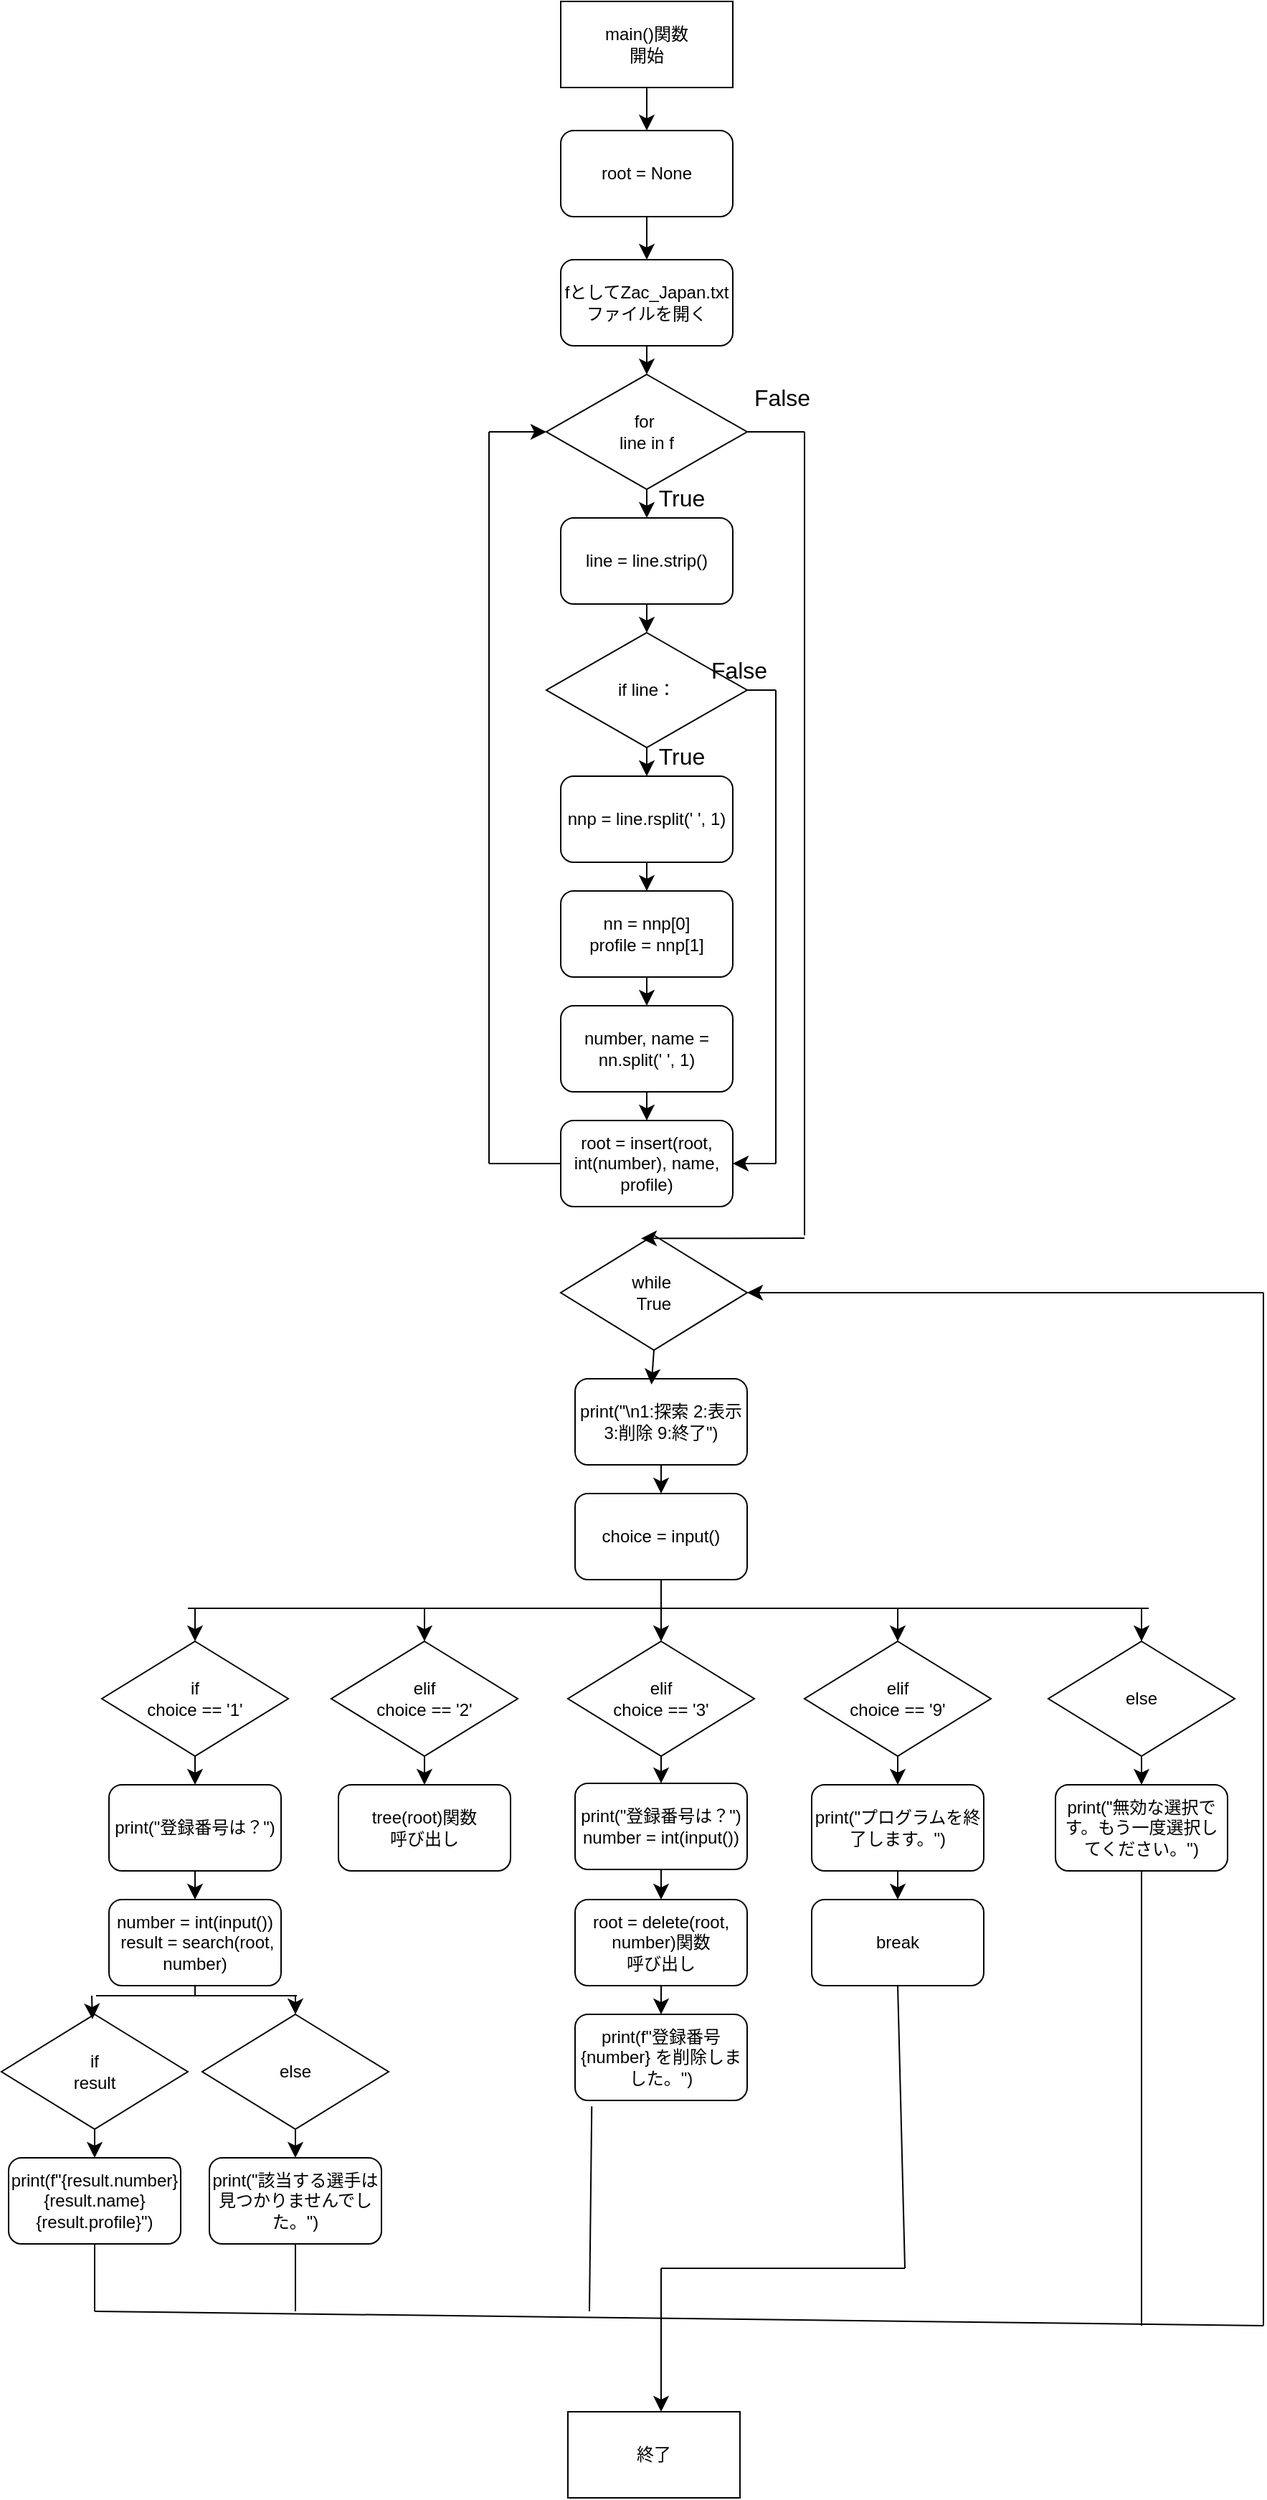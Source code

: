 <mxfile version="24.7.1" type="onedrive">
  <diagram name="ページ1" id="luPTfVIqRHt5aYT3YMR-">
    <mxGraphModel grid="1" page="0" gridSize="10" guides="1" tooltips="1" connect="1" arrows="1" fold="1" pageScale="1" pageWidth="827" pageHeight="1169" math="0" shadow="0">
      <root>
        <mxCell id="0" />
        <mxCell id="1" parent="0" />
        <mxCell id="ysh2dZmAzOo2GhFwSXoA-35" style="edgeStyle=none;curved=1;rounded=0;orthogonalLoop=1;jettySize=auto;html=1;exitX=0.5;exitY=1;exitDx=0;exitDy=0;entryX=0.5;entryY=0;entryDx=0;entryDy=0;fontSize=12;startSize=8;endSize=8;" edge="1" parent="1" source="ysh2dZmAzOo2GhFwSXoA-1" target="ysh2dZmAzOo2GhFwSXoA-2">
          <mxGeometry relative="1" as="geometry" />
        </mxCell>
        <mxCell id="ysh2dZmAzOo2GhFwSXoA-1" value="main()関数&lt;div&gt;開始&lt;/div&gt;" style="rounded=0;whiteSpace=wrap;html=1;" vertex="1" parent="1">
          <mxGeometry y="-80" width="120" height="60" as="geometry" />
        </mxCell>
        <mxCell id="ysh2dZmAzOo2GhFwSXoA-36" style="edgeStyle=none;curved=1;rounded=0;orthogonalLoop=1;jettySize=auto;html=1;exitX=0.5;exitY=1;exitDx=0;exitDy=0;entryX=0.5;entryY=0;entryDx=0;entryDy=0;fontSize=12;startSize=8;endSize=8;" edge="1" parent="1" source="ysh2dZmAzOo2GhFwSXoA-2" target="ysh2dZmAzOo2GhFwSXoA-3">
          <mxGeometry relative="1" as="geometry" />
        </mxCell>
        <mxCell id="ysh2dZmAzOo2GhFwSXoA-2" value="root = None" style="rounded=1;whiteSpace=wrap;html=1;" vertex="1" parent="1">
          <mxGeometry y="10" width="120" height="60" as="geometry" />
        </mxCell>
        <mxCell id="ysh2dZmAzOo2GhFwSXoA-37" style="edgeStyle=none;curved=1;rounded=0;orthogonalLoop=1;jettySize=auto;html=1;exitX=0.5;exitY=1;exitDx=0;exitDy=0;entryX=0.5;entryY=0;entryDx=0;entryDy=0;fontSize=12;startSize=8;endSize=8;" edge="1" parent="1" source="ysh2dZmAzOo2GhFwSXoA-3" target="ysh2dZmAzOo2GhFwSXoA-6">
          <mxGeometry relative="1" as="geometry" />
        </mxCell>
        <mxCell id="ysh2dZmAzOo2GhFwSXoA-3" value="fとしてZac_Japan.txtファイルを開く" style="rounded=1;whiteSpace=wrap;html=1;" vertex="1" parent="1">
          <mxGeometry y="100" width="120" height="60" as="geometry" />
        </mxCell>
        <mxCell id="ysh2dZmAzOo2GhFwSXoA-39" style="edgeStyle=none;curved=1;rounded=0;orthogonalLoop=1;jettySize=auto;html=1;exitX=0.5;exitY=1;exitDx=0;exitDy=0;fontSize=12;startSize=8;endSize=8;" edge="1" parent="1" source="ysh2dZmAzOo2GhFwSXoA-4" target="ysh2dZmAzOo2GhFwSXoA-8">
          <mxGeometry relative="1" as="geometry" />
        </mxCell>
        <mxCell id="ysh2dZmAzOo2GhFwSXoA-4" value="line = line.strip()" style="rounded=1;whiteSpace=wrap;html=1;" vertex="1" parent="1">
          <mxGeometry y="280" width="120" height="60" as="geometry" />
        </mxCell>
        <mxCell id="ysh2dZmAzOo2GhFwSXoA-38" style="edgeStyle=none;curved=1;rounded=0;orthogonalLoop=1;jettySize=auto;html=1;exitX=0.5;exitY=1;exitDx=0;exitDy=0;entryX=0.5;entryY=0;entryDx=0;entryDy=0;fontSize=12;startSize=8;endSize=8;" edge="1" parent="1" source="ysh2dZmAzOo2GhFwSXoA-6" target="ysh2dZmAzOo2GhFwSXoA-4">
          <mxGeometry relative="1" as="geometry" />
        </mxCell>
        <mxCell id="ysh2dZmAzOo2GhFwSXoA-6" value="for&amp;nbsp;&lt;div&gt;line in f&lt;/div&gt;" style="rhombus;whiteSpace=wrap;html=1;" vertex="1" parent="1">
          <mxGeometry x="-10" y="180" width="140" height="80" as="geometry" />
        </mxCell>
        <mxCell id="ysh2dZmAzOo2GhFwSXoA-40" style="edgeStyle=none;curved=1;rounded=0;orthogonalLoop=1;jettySize=auto;html=1;exitX=0.5;exitY=1;exitDx=0;exitDy=0;fontSize=12;startSize=8;endSize=8;" edge="1" parent="1" source="ysh2dZmAzOo2GhFwSXoA-8" target="ysh2dZmAzOo2GhFwSXoA-9">
          <mxGeometry relative="1" as="geometry" />
        </mxCell>
        <mxCell id="ysh2dZmAzOo2GhFwSXoA-8" value="if line：" style="rhombus;whiteSpace=wrap;html=1;" vertex="1" parent="1">
          <mxGeometry x="-10" y="360" width="140" height="80" as="geometry" />
        </mxCell>
        <mxCell id="ysh2dZmAzOo2GhFwSXoA-41" style="edgeStyle=none;curved=1;rounded=0;orthogonalLoop=1;jettySize=auto;html=1;exitX=0.5;exitY=1;exitDx=0;exitDy=0;entryX=0.5;entryY=0;entryDx=0;entryDy=0;fontSize=12;startSize=8;endSize=8;" edge="1" parent="1" source="ysh2dZmAzOo2GhFwSXoA-9" target="ysh2dZmAzOo2GhFwSXoA-10">
          <mxGeometry relative="1" as="geometry" />
        </mxCell>
        <mxCell id="ysh2dZmAzOo2GhFwSXoA-9" value="nnp = line.rsplit(&#39; &#39;, 1)" style="rounded=1;whiteSpace=wrap;html=1;" vertex="1" parent="1">
          <mxGeometry y="460" width="120" height="60" as="geometry" />
        </mxCell>
        <mxCell id="ysh2dZmAzOo2GhFwSXoA-42" style="edgeStyle=none;curved=1;rounded=0;orthogonalLoop=1;jettySize=auto;html=1;exitX=0.5;exitY=1;exitDx=0;exitDy=0;fontSize=12;startSize=8;endSize=8;" edge="1" parent="1" source="ysh2dZmAzOo2GhFwSXoA-10" target="ysh2dZmAzOo2GhFwSXoA-11">
          <mxGeometry relative="1" as="geometry" />
        </mxCell>
        <mxCell id="ysh2dZmAzOo2GhFwSXoA-10" value="nn = nnp[0]&lt;div&gt;profile = nnp[1]&lt;br&gt;&lt;/div&gt;" style="rounded=1;whiteSpace=wrap;html=1;" vertex="1" parent="1">
          <mxGeometry y="540" width="120" height="60" as="geometry" />
        </mxCell>
        <mxCell id="ysh2dZmAzOo2GhFwSXoA-43" style="edgeStyle=none;curved=1;rounded=0;orthogonalLoop=1;jettySize=auto;html=1;exitX=0.5;exitY=1;exitDx=0;exitDy=0;entryX=0.5;entryY=0;entryDx=0;entryDy=0;fontSize=12;startSize=8;endSize=8;" edge="1" parent="1" source="ysh2dZmAzOo2GhFwSXoA-11" target="ysh2dZmAzOo2GhFwSXoA-12">
          <mxGeometry relative="1" as="geometry" />
        </mxCell>
        <mxCell id="ysh2dZmAzOo2GhFwSXoA-11" value="number, name = nn.split(&#39; &#39;, 1)" style="rounded=1;whiteSpace=wrap;html=1;" vertex="1" parent="1">
          <mxGeometry y="620" width="120" height="60" as="geometry" />
        </mxCell>
        <mxCell id="ysh2dZmAzOo2GhFwSXoA-12" value="root = insert(root, int(number), name, profile)" style="rounded=1;whiteSpace=wrap;html=1;" vertex="1" parent="1">
          <mxGeometry y="700" width="120" height="60" as="geometry" />
        </mxCell>
        <mxCell id="ysh2dZmAzOo2GhFwSXoA-13" value="while&amp;nbsp;&lt;div&gt;True&lt;/div&gt;" style="rhombus;whiteSpace=wrap;html=1;" vertex="1" parent="1">
          <mxGeometry y="780" width="130" height="80" as="geometry" />
        </mxCell>
        <mxCell id="ysh2dZmAzOo2GhFwSXoA-58" style="edgeStyle=none;curved=1;rounded=0;orthogonalLoop=1;jettySize=auto;html=1;exitX=0.5;exitY=1;exitDx=0;exitDy=0;entryX=0.5;entryY=0;entryDx=0;entryDy=0;fontSize=12;startSize=8;endSize=8;" edge="1" parent="1" source="ysh2dZmAzOo2GhFwSXoA-14" target="ysh2dZmAzOo2GhFwSXoA-15">
          <mxGeometry relative="1" as="geometry" />
        </mxCell>
        <mxCell id="ysh2dZmAzOo2GhFwSXoA-14" value="print(&quot;\n1:探索 2:表示 3:削除 9:終了&quot;)" style="rounded=1;whiteSpace=wrap;html=1;" vertex="1" parent="1">
          <mxGeometry x="10" y="880" width="120" height="60" as="geometry" />
        </mxCell>
        <mxCell id="ysh2dZmAzOo2GhFwSXoA-60" style="edgeStyle=none;curved=1;rounded=0;orthogonalLoop=1;jettySize=auto;html=1;exitX=0.5;exitY=1;exitDx=0;exitDy=0;fontSize=12;startSize=8;endSize=8;" edge="1" parent="1" source="ysh2dZmAzOo2GhFwSXoA-15" target="ysh2dZmAzOo2GhFwSXoA-20">
          <mxGeometry relative="1" as="geometry" />
        </mxCell>
        <mxCell id="ysh2dZmAzOo2GhFwSXoA-15" value="choice = input()" style="rounded=1;whiteSpace=wrap;html=1;" vertex="1" parent="1">
          <mxGeometry x="10" y="960" width="120" height="60" as="geometry" />
        </mxCell>
        <mxCell id="ysh2dZmAzOo2GhFwSXoA-72" style="edgeStyle=none;curved=1;rounded=0;orthogonalLoop=1;jettySize=auto;html=1;exitX=0.5;exitY=1;exitDx=0;exitDy=0;entryX=0.5;entryY=0;entryDx=0;entryDy=0;fontSize=12;startSize=8;endSize=8;" edge="1" parent="1" source="ysh2dZmAzOo2GhFwSXoA-16" target="ysh2dZmAzOo2GhFwSXoA-28">
          <mxGeometry relative="1" as="geometry" />
        </mxCell>
        <mxCell id="ysh2dZmAzOo2GhFwSXoA-16" value="elif&lt;div&gt;choice == &#39;2&#39;&lt;br&gt;&lt;/div&gt;" style="rhombus;whiteSpace=wrap;html=1;" vertex="1" parent="1">
          <mxGeometry x="-160" y="1063" width="130" height="80" as="geometry" />
        </mxCell>
        <mxCell id="ysh2dZmAzOo2GhFwSXoA-73" style="edgeStyle=none;curved=1;rounded=0;orthogonalLoop=1;jettySize=auto;html=1;exitX=0.5;exitY=1;exitDx=0;exitDy=0;entryX=0.5;entryY=0;entryDx=0;entryDy=0;fontSize=12;startSize=8;endSize=8;" edge="1" parent="1" source="ysh2dZmAzOo2GhFwSXoA-17" target="ysh2dZmAzOo2GhFwSXoA-21">
          <mxGeometry relative="1" as="geometry" />
        </mxCell>
        <mxCell id="ysh2dZmAzOo2GhFwSXoA-17" value="if&lt;div&gt;choice == &#39;1&#39;&lt;br&gt;&lt;/div&gt;" style="rhombus;whiteSpace=wrap;html=1;" vertex="1" parent="1">
          <mxGeometry x="-320" y="1063" width="130" height="80" as="geometry" />
        </mxCell>
        <mxCell id="ysh2dZmAzOo2GhFwSXoA-66" style="edgeStyle=none;curved=1;rounded=0;orthogonalLoop=1;jettySize=auto;html=1;exitX=0.5;exitY=1;exitDx=0;exitDy=0;fontSize=12;startSize=8;endSize=8;" edge="1" parent="1" source="ysh2dZmAzOo2GhFwSXoA-18" target="ysh2dZmAzOo2GhFwSXoA-34">
          <mxGeometry relative="1" as="geometry" />
        </mxCell>
        <mxCell id="ysh2dZmAzOo2GhFwSXoA-18" value="else" style="rhombus;whiteSpace=wrap;html=1;" vertex="1" parent="1">
          <mxGeometry x="340" y="1063" width="130" height="80" as="geometry" />
        </mxCell>
        <mxCell id="ysh2dZmAzOo2GhFwSXoA-67" style="edgeStyle=none;curved=1;rounded=0;orthogonalLoop=1;jettySize=auto;html=1;exitX=0.5;exitY=1;exitDx=0;exitDy=0;entryX=0.5;entryY=0;entryDx=0;entryDy=0;fontSize=12;startSize=8;endSize=8;" edge="1" parent="1" source="ysh2dZmAzOo2GhFwSXoA-19" target="ysh2dZmAzOo2GhFwSXoA-32">
          <mxGeometry relative="1" as="geometry" />
        </mxCell>
        <mxCell id="ysh2dZmAzOo2GhFwSXoA-19" value="elif&lt;div&gt;choice == &#39;9&#39;&lt;br&gt;&lt;/div&gt;" style="rhombus;whiteSpace=wrap;html=1;" vertex="1" parent="1">
          <mxGeometry x="170" y="1063" width="130" height="80" as="geometry" />
        </mxCell>
        <mxCell id="ysh2dZmAzOo2GhFwSXoA-69" style="edgeStyle=none;curved=1;rounded=0;orthogonalLoop=1;jettySize=auto;html=1;exitX=0.5;exitY=1;exitDx=0;exitDy=0;fontSize=12;startSize=8;endSize=8;" edge="1" parent="1" source="ysh2dZmAzOo2GhFwSXoA-20" target="ysh2dZmAzOo2GhFwSXoA-29">
          <mxGeometry relative="1" as="geometry" />
        </mxCell>
        <mxCell id="ysh2dZmAzOo2GhFwSXoA-20" value="elif&lt;div&gt;choice == &#39;3&#39;&lt;br&gt;&lt;/div&gt;" style="rhombus;whiteSpace=wrap;html=1;" vertex="1" parent="1">
          <mxGeometry x="5" y="1063" width="130" height="80" as="geometry" />
        </mxCell>
        <mxCell id="ysh2dZmAzOo2GhFwSXoA-74" style="edgeStyle=none;curved=1;rounded=0;orthogonalLoop=1;jettySize=auto;html=1;exitX=0.5;exitY=1;exitDx=0;exitDy=0;entryX=0.5;entryY=0;entryDx=0;entryDy=0;fontSize=12;startSize=8;endSize=8;" edge="1" parent="1" source="ysh2dZmAzOo2GhFwSXoA-21" target="ysh2dZmAzOo2GhFwSXoA-22">
          <mxGeometry relative="1" as="geometry" />
        </mxCell>
        <mxCell id="ysh2dZmAzOo2GhFwSXoA-21" value="print(&quot;登録番号は？&quot;)" style="rounded=1;whiteSpace=wrap;html=1;" vertex="1" parent="1">
          <mxGeometry x="-315" y="1163" width="120" height="60" as="geometry" />
        </mxCell>
        <mxCell id="ysh2dZmAzOo2GhFwSXoA-22" value="&lt;div&gt;number = int(input())&lt;/div&gt;&lt;div&gt;&amp;nbsp;result = search(root, number)&lt;/div&gt;" style="rounded=1;whiteSpace=wrap;html=1;" vertex="1" parent="1">
          <mxGeometry x="-315" y="1243" width="120" height="60" as="geometry" />
        </mxCell>
        <mxCell id="ysh2dZmAzOo2GhFwSXoA-80" style="edgeStyle=none;curved=1;rounded=0;orthogonalLoop=1;jettySize=auto;html=1;exitX=0.5;exitY=1;exitDx=0;exitDy=0;entryX=0.5;entryY=0;entryDx=0;entryDy=0;fontSize=12;startSize=8;endSize=8;" edge="1" parent="1" source="ysh2dZmAzOo2GhFwSXoA-24" target="ysh2dZmAzOo2GhFwSXoA-27">
          <mxGeometry relative="1" as="geometry" />
        </mxCell>
        <mxCell id="ysh2dZmAzOo2GhFwSXoA-24" value="&lt;div&gt;else&lt;/div&gt;" style="rhombus;whiteSpace=wrap;html=1;" vertex="1" parent="1">
          <mxGeometry x="-250" y="1323" width="130" height="80" as="geometry" />
        </mxCell>
        <mxCell id="ysh2dZmAzOo2GhFwSXoA-25" value="if&lt;div&gt;result&lt;/div&gt;" style="rhombus;whiteSpace=wrap;html=1;" vertex="1" parent="1">
          <mxGeometry x="-390" y="1323" width="130" height="80" as="geometry" />
        </mxCell>
        <mxCell id="ysh2dZmAzOo2GhFwSXoA-26" value="print(f&quot;{result.number} {result.name} {result.profile}&quot;)" style="rounded=1;whiteSpace=wrap;html=1;" vertex="1" parent="1">
          <mxGeometry x="-385" y="1423" width="120" height="60" as="geometry" />
        </mxCell>
        <mxCell id="ysh2dZmAzOo2GhFwSXoA-27" value="print(&quot;該当する選手は見つかりませんでした。&quot;)" style="rounded=1;whiteSpace=wrap;html=1;" vertex="1" parent="1">
          <mxGeometry x="-245" y="1423" width="120" height="60" as="geometry" />
        </mxCell>
        <mxCell id="ysh2dZmAzOo2GhFwSXoA-28" value="tree(root)関数&lt;div&gt;呼び出し&lt;/div&gt;" style="rounded=1;whiteSpace=wrap;html=1;" vertex="1" parent="1">
          <mxGeometry x="-155" y="1163" width="120" height="60" as="geometry" />
        </mxCell>
        <mxCell id="ysh2dZmAzOo2GhFwSXoA-70" style="edgeStyle=none;curved=1;rounded=0;orthogonalLoop=1;jettySize=auto;html=1;exitX=0.5;exitY=1;exitDx=0;exitDy=0;entryX=0.5;entryY=0;entryDx=0;entryDy=0;fontSize=12;startSize=8;endSize=8;" edge="1" parent="1" source="ysh2dZmAzOo2GhFwSXoA-29" target="ysh2dZmAzOo2GhFwSXoA-30">
          <mxGeometry relative="1" as="geometry" />
        </mxCell>
        <mxCell id="ysh2dZmAzOo2GhFwSXoA-29" value="&lt;div&gt;print(&quot;登録番号は？&quot;)&lt;/div&gt;&lt;div&gt;number = int(input())&lt;/div&gt;" style="rounded=1;whiteSpace=wrap;html=1;" vertex="1" parent="1">
          <mxGeometry x="10" y="1162" width="120" height="60" as="geometry" />
        </mxCell>
        <mxCell id="ysh2dZmAzOo2GhFwSXoA-71" style="edgeStyle=none;curved=1;rounded=0;orthogonalLoop=1;jettySize=auto;html=1;exitX=0.5;exitY=1;exitDx=0;exitDy=0;entryX=0.5;entryY=0;entryDx=0;entryDy=0;fontSize=12;startSize=8;endSize=8;" edge="1" parent="1" source="ysh2dZmAzOo2GhFwSXoA-30" target="ysh2dZmAzOo2GhFwSXoA-31">
          <mxGeometry relative="1" as="geometry" />
        </mxCell>
        <mxCell id="ysh2dZmAzOo2GhFwSXoA-30" value="root = delete(root, number)関数&lt;div&gt;呼び出し&lt;/div&gt;" style="rounded=1;whiteSpace=wrap;html=1;" vertex="1" parent="1">
          <mxGeometry x="10" y="1243" width="120" height="60" as="geometry" />
        </mxCell>
        <mxCell id="ysh2dZmAzOo2GhFwSXoA-31" value="print(f&quot;登録番号 {number} を削除しました。&quot;)" style="rounded=1;whiteSpace=wrap;html=1;" vertex="1" parent="1">
          <mxGeometry x="10" y="1323" width="120" height="60" as="geometry" />
        </mxCell>
        <mxCell id="ysh2dZmAzOo2GhFwSXoA-68" style="edgeStyle=none;curved=1;rounded=0;orthogonalLoop=1;jettySize=auto;html=1;exitX=0.5;exitY=1;exitDx=0;exitDy=0;entryX=0.5;entryY=0;entryDx=0;entryDy=0;fontSize=12;startSize=8;endSize=8;" edge="1" parent="1" source="ysh2dZmAzOo2GhFwSXoA-32" target="ysh2dZmAzOo2GhFwSXoA-33">
          <mxGeometry relative="1" as="geometry" />
        </mxCell>
        <mxCell id="ysh2dZmAzOo2GhFwSXoA-32" value="print(&quot;プログラムを終了します。&quot;)" style="rounded=1;whiteSpace=wrap;html=1;" vertex="1" parent="1">
          <mxGeometry x="175" y="1163" width="120" height="60" as="geometry" />
        </mxCell>
        <mxCell id="ysh2dZmAzOo2GhFwSXoA-33" value="break" style="rounded=1;whiteSpace=wrap;html=1;" vertex="1" parent="1">
          <mxGeometry x="175" y="1243" width="120" height="60" as="geometry" />
        </mxCell>
        <mxCell id="ysh2dZmAzOo2GhFwSXoA-34" value="print(&quot;無効な選択です。もう一度選択してください。&quot;)" style="rounded=1;whiteSpace=wrap;html=1;" vertex="1" parent="1">
          <mxGeometry x="345" y="1163" width="120" height="60" as="geometry" />
        </mxCell>
        <mxCell id="ysh2dZmAzOo2GhFwSXoA-44" value="" style="endArrow=none;html=1;rounded=0;fontSize=12;startSize=8;endSize=8;curved=1;exitX=0;exitY=0.5;exitDx=0;exitDy=0;" edge="1" parent="1" source="ysh2dZmAzOo2GhFwSXoA-12">
          <mxGeometry width="50" height="50" relative="1" as="geometry">
            <mxPoint x="-40" y="470" as="sourcePoint" />
            <mxPoint x="-50" y="730" as="targetPoint" />
          </mxGeometry>
        </mxCell>
        <mxCell id="ysh2dZmAzOo2GhFwSXoA-45" value="" style="endArrow=none;html=1;rounded=0;fontSize=12;startSize=8;endSize=8;curved=1;" edge="1" parent="1">
          <mxGeometry width="50" height="50" relative="1" as="geometry">
            <mxPoint x="-50" y="730" as="sourcePoint" />
            <mxPoint x="-50" y="220" as="targetPoint" />
          </mxGeometry>
        </mxCell>
        <mxCell id="ysh2dZmAzOo2GhFwSXoA-46" value="" style="endArrow=classic;html=1;rounded=0;fontSize=12;startSize=8;endSize=8;curved=1;entryX=0;entryY=0.5;entryDx=0;entryDy=0;" edge="1" parent="1" target="ysh2dZmAzOo2GhFwSXoA-6">
          <mxGeometry width="50" height="50" relative="1" as="geometry">
            <mxPoint x="-50" y="220" as="sourcePoint" />
            <mxPoint x="10" y="420" as="targetPoint" />
          </mxGeometry>
        </mxCell>
        <mxCell id="ysh2dZmAzOo2GhFwSXoA-47" value="" style="endArrow=none;html=1;rounded=0;fontSize=12;startSize=8;endSize=8;curved=1;entryX=1;entryY=0.5;entryDx=0;entryDy=0;" edge="1" parent="1" target="ysh2dZmAzOo2GhFwSXoA-6">
          <mxGeometry width="50" height="50" relative="1" as="geometry">
            <mxPoint x="170" y="220" as="sourcePoint" />
            <mxPoint x="30" y="550" as="targetPoint" />
          </mxGeometry>
        </mxCell>
        <mxCell id="ysh2dZmAzOo2GhFwSXoA-48" value="" style="endArrow=none;html=1;rounded=0;fontSize=12;startSize=8;endSize=8;curved=1;" edge="1" parent="1">
          <mxGeometry width="50" height="50" relative="1" as="geometry">
            <mxPoint x="170" y="780" as="sourcePoint" />
            <mxPoint x="170" y="220" as="targetPoint" />
          </mxGeometry>
        </mxCell>
        <mxCell id="ysh2dZmAzOo2GhFwSXoA-49" value="" style="endArrow=classic;html=1;rounded=0;fontSize=12;startSize=8;endSize=8;curved=1;entryX=0.431;entryY=0.027;entryDx=0;entryDy=0;entryPerimeter=0;" edge="1" parent="1" target="ysh2dZmAzOo2GhFwSXoA-13">
          <mxGeometry width="50" height="50" relative="1" as="geometry">
            <mxPoint x="170" y="782" as="sourcePoint" />
            <mxPoint x="30" y="550" as="targetPoint" />
          </mxGeometry>
        </mxCell>
        <mxCell id="ysh2dZmAzOo2GhFwSXoA-50" value="" style="endArrow=none;html=1;rounded=0;fontSize=12;startSize=8;endSize=8;curved=1;entryX=1;entryY=0.5;entryDx=0;entryDy=0;" edge="1" parent="1" target="ysh2dZmAzOo2GhFwSXoA-8">
          <mxGeometry width="50" height="50" relative="1" as="geometry">
            <mxPoint x="150" y="400" as="sourcePoint" />
            <mxPoint x="30" y="550" as="targetPoint" />
          </mxGeometry>
        </mxCell>
        <mxCell id="ysh2dZmAzOo2GhFwSXoA-51" value="" style="endArrow=none;html=1;rounded=0;fontSize=12;startSize=8;endSize=8;curved=1;" edge="1" parent="1">
          <mxGeometry width="50" height="50" relative="1" as="geometry">
            <mxPoint x="150" y="730" as="sourcePoint" />
            <mxPoint x="150" y="400" as="targetPoint" />
          </mxGeometry>
        </mxCell>
        <mxCell id="ysh2dZmAzOo2GhFwSXoA-52" value="" style="endArrow=classic;html=1;rounded=0;fontSize=12;startSize=8;endSize=8;curved=1;entryX=1;entryY=0.5;entryDx=0;entryDy=0;" edge="1" parent="1" target="ysh2dZmAzOo2GhFwSXoA-12">
          <mxGeometry width="50" height="50" relative="1" as="geometry">
            <mxPoint x="150" y="730" as="sourcePoint" />
            <mxPoint x="60" y="620" as="targetPoint" />
          </mxGeometry>
        </mxCell>
        <mxCell id="ysh2dZmAzOo2GhFwSXoA-53" value="True" style="text;html=1;align=center;verticalAlign=middle;resizable=0;points=[];autosize=1;strokeColor=none;fillColor=none;fontSize=16;" vertex="1" parent="1">
          <mxGeometry x="54" y="251" width="60" height="30" as="geometry" />
        </mxCell>
        <mxCell id="ysh2dZmAzOo2GhFwSXoA-54" value="False" style="text;html=1;align=center;verticalAlign=middle;resizable=0;points=[];autosize=1;strokeColor=none;fillColor=none;fontSize=16;" vertex="1" parent="1">
          <mxGeometry x="124" y="181" width="60" height="30" as="geometry" />
        </mxCell>
        <mxCell id="ysh2dZmAzOo2GhFwSXoA-55" value="True" style="text;html=1;align=center;verticalAlign=middle;resizable=0;points=[];autosize=1;strokeColor=none;fillColor=none;fontSize=16;" vertex="1" parent="1">
          <mxGeometry x="54" y="431" width="60" height="30" as="geometry" />
        </mxCell>
        <mxCell id="ysh2dZmAzOo2GhFwSXoA-56" value="False" style="text;html=1;align=center;verticalAlign=middle;resizable=0;points=[];autosize=1;strokeColor=none;fillColor=none;fontSize=16;" vertex="1" parent="1">
          <mxGeometry x="94" y="371" width="60" height="30" as="geometry" />
        </mxCell>
        <mxCell id="ysh2dZmAzOo2GhFwSXoA-57" style="edgeStyle=none;curved=1;rounded=0;orthogonalLoop=1;jettySize=auto;html=1;exitX=0.5;exitY=1;exitDx=0;exitDy=0;entryX=0.444;entryY=0.067;entryDx=0;entryDy=0;entryPerimeter=0;fontSize=12;startSize=8;endSize=8;" edge="1" parent="1" source="ysh2dZmAzOo2GhFwSXoA-13" target="ysh2dZmAzOo2GhFwSXoA-14">
          <mxGeometry relative="1" as="geometry" />
        </mxCell>
        <mxCell id="ysh2dZmAzOo2GhFwSXoA-61" value="" style="endArrow=none;html=1;rounded=0;fontSize=12;startSize=8;endSize=8;curved=1;" edge="1" parent="1">
          <mxGeometry width="50" height="50" relative="1" as="geometry">
            <mxPoint x="-260" y="1040" as="sourcePoint" />
            <mxPoint x="410" y="1040" as="targetPoint" />
          </mxGeometry>
        </mxCell>
        <mxCell id="ysh2dZmAzOo2GhFwSXoA-62" value="" style="endArrow=classic;html=1;rounded=0;fontSize=12;startSize=8;endSize=8;curved=1;entryX=0.5;entryY=0;entryDx=0;entryDy=0;" edge="1" parent="1" target="ysh2dZmAzOo2GhFwSXoA-17">
          <mxGeometry width="50" height="50" relative="1" as="geometry">
            <mxPoint x="-255" y="1040" as="sourcePoint" />
            <mxPoint x="-80" y="1080" as="targetPoint" />
          </mxGeometry>
        </mxCell>
        <mxCell id="ysh2dZmAzOo2GhFwSXoA-63" value="" style="endArrow=classic;html=1;rounded=0;fontSize=12;startSize=8;endSize=8;curved=1;entryX=0.5;entryY=0;entryDx=0;entryDy=0;" edge="1" parent="1" target="ysh2dZmAzOo2GhFwSXoA-16">
          <mxGeometry width="50" height="50" relative="1" as="geometry">
            <mxPoint x="-95" y="1040" as="sourcePoint" />
            <mxPoint x="-80" y="1080" as="targetPoint" />
          </mxGeometry>
        </mxCell>
        <mxCell id="ysh2dZmAzOo2GhFwSXoA-64" value="" style="endArrow=classic;html=1;rounded=0;fontSize=12;startSize=8;endSize=8;curved=1;entryX=0.5;entryY=0;entryDx=0;entryDy=0;" edge="1" parent="1" target="ysh2dZmAzOo2GhFwSXoA-19">
          <mxGeometry width="50" height="50" relative="1" as="geometry">
            <mxPoint x="235" y="1040" as="sourcePoint" />
            <mxPoint x="230" y="1080" as="targetPoint" />
          </mxGeometry>
        </mxCell>
        <mxCell id="ysh2dZmAzOo2GhFwSXoA-65" value="" style="endArrow=classic;html=1;rounded=0;fontSize=12;startSize=8;endSize=8;curved=1;entryX=0.5;entryY=0;entryDx=0;entryDy=0;" edge="1" parent="1" target="ysh2dZmAzOo2GhFwSXoA-18">
          <mxGeometry width="50" height="50" relative="1" as="geometry">
            <mxPoint x="405" y="1040" as="sourcePoint" />
            <mxPoint x="230" y="1080" as="targetPoint" />
          </mxGeometry>
        </mxCell>
        <mxCell id="ysh2dZmAzOo2GhFwSXoA-75" value="" style="endArrow=none;html=1;rounded=0;fontSize=12;startSize=8;endSize=8;curved=1;exitX=0.5;exitY=1;exitDx=0;exitDy=0;" edge="1" parent="1" source="ysh2dZmAzOo2GhFwSXoA-22">
          <mxGeometry width="50" height="50" relative="1" as="geometry">
            <mxPoint x="70" y="1210" as="sourcePoint" />
            <mxPoint x="-255" y="1310" as="targetPoint" />
          </mxGeometry>
        </mxCell>
        <mxCell id="ysh2dZmAzOo2GhFwSXoA-76" value="" style="endArrow=none;html=1;rounded=0;fontSize=12;startSize=8;endSize=8;curved=1;" edge="1" parent="1">
          <mxGeometry width="50" height="50" relative="1" as="geometry">
            <mxPoint x="-324" y="1310" as="sourcePoint" />
            <mxPoint x="-184" y="1310" as="targetPoint" />
          </mxGeometry>
        </mxCell>
        <mxCell id="ysh2dZmAzOo2GhFwSXoA-77" value="" style="endArrow=classic;html=1;rounded=0;fontSize=12;startSize=8;endSize=8;curved=1;entryX=0.5;entryY=0;entryDx=0;entryDy=0;" edge="1" parent="1" target="ysh2dZmAzOo2GhFwSXoA-24">
          <mxGeometry width="50" height="50" relative="1" as="geometry">
            <mxPoint x="-185" y="1310" as="sourcePoint" />
            <mxPoint x="-120" y="1230" as="targetPoint" />
          </mxGeometry>
        </mxCell>
        <mxCell id="ysh2dZmAzOo2GhFwSXoA-78" value="" style="endArrow=classic;html=1;rounded=0;fontSize=12;startSize=8;endSize=8;curved=1;entryX=0.488;entryY=0.043;entryDx=0;entryDy=0;entryPerimeter=0;" edge="1" parent="1" target="ysh2dZmAzOo2GhFwSXoA-25">
          <mxGeometry width="50" height="50" relative="1" as="geometry">
            <mxPoint x="-327" y="1310" as="sourcePoint" />
            <mxPoint x="-120" y="1230" as="targetPoint" />
          </mxGeometry>
        </mxCell>
        <mxCell id="ysh2dZmAzOo2GhFwSXoA-79" style="edgeStyle=none;curved=1;rounded=0;orthogonalLoop=1;jettySize=auto;html=1;exitX=0.5;exitY=1;exitDx=0;exitDy=0;entryX=0.5;entryY=0;entryDx=0;entryDy=0;fontSize=12;startSize=8;endSize=8;" edge="1" parent="1" source="ysh2dZmAzOo2GhFwSXoA-25" target="ysh2dZmAzOo2GhFwSXoA-26">
          <mxGeometry relative="1" as="geometry" />
        </mxCell>
        <mxCell id="ysh2dZmAzOo2GhFwSXoA-81" value="終了" style="rounded=0;whiteSpace=wrap;html=1;" vertex="1" parent="1">
          <mxGeometry x="5" y="1600" width="120" height="60" as="geometry" />
        </mxCell>
        <mxCell id="ysh2dZmAzOo2GhFwSXoA-82" value="" style="endArrow=none;html=1;rounded=0;fontSize=12;startSize=8;endSize=8;curved=1;entryX=0.5;entryY=1;entryDx=0;entryDy=0;" edge="1" parent="1" target="ysh2dZmAzOo2GhFwSXoA-33">
          <mxGeometry width="50" height="50" relative="1" as="geometry">
            <mxPoint x="240" y="1500" as="sourcePoint" />
            <mxPoint x="-230" y="1050" as="targetPoint" />
          </mxGeometry>
        </mxCell>
        <mxCell id="ysh2dZmAzOo2GhFwSXoA-83" value="" style="endArrow=none;html=1;rounded=0;fontSize=12;startSize=8;endSize=8;curved=1;" edge="1" parent="1">
          <mxGeometry width="50" height="50" relative="1" as="geometry">
            <mxPoint x="70" y="1500" as="sourcePoint" />
            <mxPoint x="240" y="1500" as="targetPoint" />
          </mxGeometry>
        </mxCell>
        <mxCell id="ysh2dZmAzOo2GhFwSXoA-84" value="" style="endArrow=classic;html=1;rounded=0;fontSize=12;startSize=8;endSize=8;curved=1;entryX=0.5;entryY=0;entryDx=0;entryDy=0;" edge="1" parent="1">
          <mxGeometry width="50" height="50" relative="1" as="geometry">
            <mxPoint x="70" y="1500" as="sourcePoint" />
            <mxPoint x="70" y="1600" as="targetPoint" />
          </mxGeometry>
        </mxCell>
        <mxCell id="ysh2dZmAzOo2GhFwSXoA-85" value="" style="endArrow=none;html=1;rounded=0;fontSize=12;startSize=8;endSize=8;curved=1;" edge="1" parent="1">
          <mxGeometry width="50" height="50" relative="1" as="geometry">
            <mxPoint x="-325" y="1530" as="sourcePoint" />
            <mxPoint x="490" y="1540" as="targetPoint" />
          </mxGeometry>
        </mxCell>
        <mxCell id="ysh2dZmAzOo2GhFwSXoA-86" value="" style="endArrow=none;html=1;rounded=0;fontSize=12;startSize=8;endSize=8;curved=1;exitX=0.5;exitY=1;exitDx=0;exitDy=0;" edge="1" parent="1" source="ysh2dZmAzOo2GhFwSXoA-26">
          <mxGeometry width="50" height="50" relative="1" as="geometry">
            <mxPoint x="-180" y="1360" as="sourcePoint" />
            <mxPoint x="-325" y="1530" as="targetPoint" />
          </mxGeometry>
        </mxCell>
        <mxCell id="ysh2dZmAzOo2GhFwSXoA-87" value="" style="endArrow=none;html=1;rounded=0;fontSize=12;startSize=8;endSize=8;curved=1;entryX=0.5;entryY=1;entryDx=0;entryDy=0;" edge="1" parent="1" target="ysh2dZmAzOo2GhFwSXoA-27">
          <mxGeometry width="50" height="50" relative="1" as="geometry">
            <mxPoint x="-185" y="1530" as="sourcePoint" />
            <mxPoint x="-130" y="1310" as="targetPoint" />
          </mxGeometry>
        </mxCell>
        <mxCell id="ysh2dZmAzOo2GhFwSXoA-88" value="" style="endArrow=none;html=1;rounded=0;fontSize=12;startSize=8;endSize=8;curved=1;entryX=0.097;entryY=1.069;entryDx=0;entryDy=0;entryPerimeter=0;" edge="1" parent="1" target="ysh2dZmAzOo2GhFwSXoA-31">
          <mxGeometry width="50" height="50" relative="1" as="geometry">
            <mxPoint x="20" y="1530" as="sourcePoint" />
            <mxPoint x="-130" y="1310" as="targetPoint" />
          </mxGeometry>
        </mxCell>
        <mxCell id="ysh2dZmAzOo2GhFwSXoA-89" value="" style="endArrow=none;html=1;rounded=0;fontSize=12;startSize=8;endSize=8;curved=1;entryX=0.5;entryY=1;entryDx=0;entryDy=0;" edge="1" parent="1" target="ysh2dZmAzOo2GhFwSXoA-34">
          <mxGeometry width="50" height="50" relative="1" as="geometry">
            <mxPoint x="405" y="1540" as="sourcePoint" />
            <mxPoint x="220" y="1370" as="targetPoint" />
          </mxGeometry>
        </mxCell>
        <mxCell id="ysh2dZmAzOo2GhFwSXoA-90" value="" style="endArrow=none;html=1;rounded=0;fontSize=12;startSize=8;endSize=8;curved=1;" edge="1" parent="1">
          <mxGeometry width="50" height="50" relative="1" as="geometry">
            <mxPoint x="490" y="820" as="sourcePoint" />
            <mxPoint x="490" y="1540" as="targetPoint" />
          </mxGeometry>
        </mxCell>
        <mxCell id="ysh2dZmAzOo2GhFwSXoA-91" value="" style="endArrow=classic;html=1;rounded=0;fontSize=12;startSize=8;endSize=8;curved=1;entryX=1;entryY=0.5;entryDx=0;entryDy=0;" edge="1" parent="1" target="ysh2dZmAzOo2GhFwSXoA-13">
          <mxGeometry width="50" height="50" relative="1" as="geometry">
            <mxPoint x="490" y="820" as="sourcePoint" />
            <mxPoint x="20" y="1090" as="targetPoint" />
          </mxGeometry>
        </mxCell>
      </root>
    </mxGraphModel>
  </diagram>
</mxfile>
